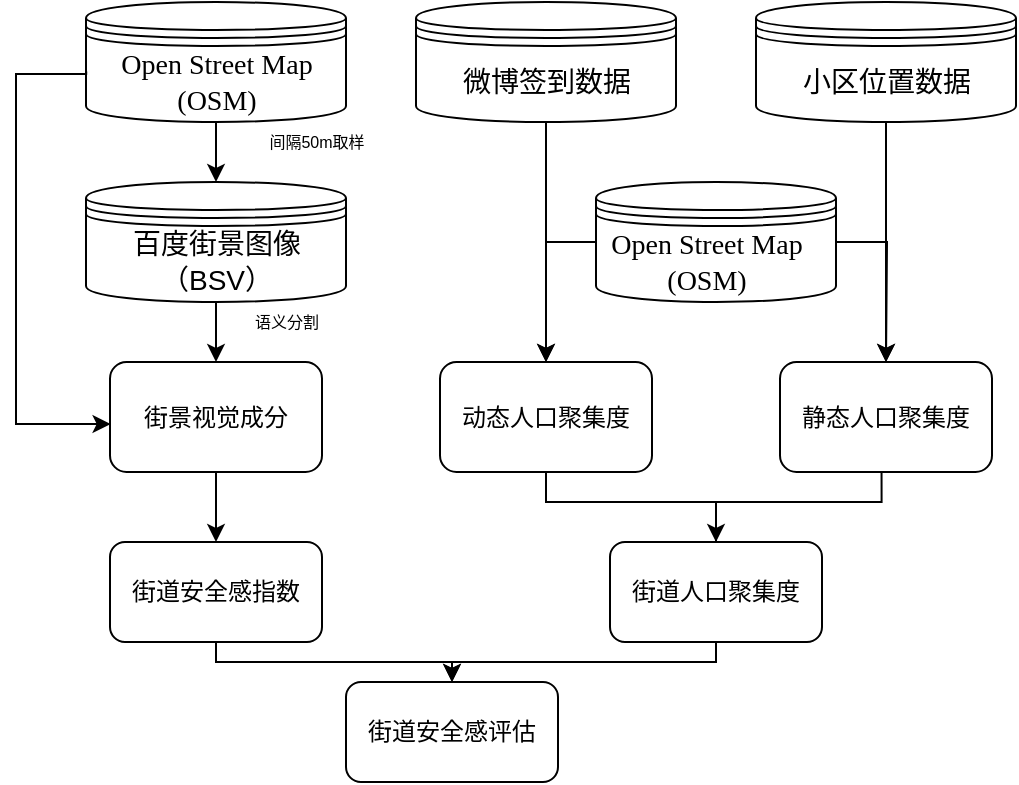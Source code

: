<mxfile version="14.9.6" type="github">
  <diagram id="6N_ewtBZJs5F_yJLtqRA" name="Page-1">
    <mxGraphModel dx="811" dy="458" grid="1" gridSize="10" guides="1" tooltips="1" connect="1" arrows="1" fold="1" page="1" pageScale="1" pageWidth="827" pageHeight="1169" math="0" shadow="0">
      <root>
        <mxCell id="0" />
        <mxCell id="1" parent="0" />
        <mxCell id="m9OnQ0465nBhQeLXxnc5-4" value="&lt;span style=&quot;font-size: 8px;&quot;&gt;间隔50m取样&lt;/span&gt;" style="text;html=1;align=center;verticalAlign=middle;resizable=0;points=[];autosize=1;strokeColor=none;fontSize=8;" vertex="1" parent="1">
          <mxGeometry x="295" y="120" width="90" height="20" as="geometry" />
        </mxCell>
        <mxCell id="m9OnQ0465nBhQeLXxnc5-8" value="" style="shape=datastore;whiteSpace=wrap;html=1;" vertex="1" parent="1">
          <mxGeometry x="225" y="60" width="130" height="60" as="geometry" />
        </mxCell>
        <mxCell id="m9OnQ0465nBhQeLXxnc5-23" style="edgeStyle=orthogonalEdgeStyle;rounded=0;orthogonalLoop=1;jettySize=auto;html=1;entryX=0.5;entryY=0;entryDx=0;entryDy=0;" edge="1" parent="1" source="m9OnQ0465nBhQeLXxnc5-9" target="m9OnQ0465nBhQeLXxnc5-17">
          <mxGeometry relative="1" as="geometry">
            <mxPoint x="290" y="262" as="targetPoint" />
            <Array as="points" />
          </mxGeometry>
        </mxCell>
        <mxCell id="m9OnQ0465nBhQeLXxnc5-9" value="" style="shape=datastore;whiteSpace=wrap;html=1;" vertex="1" parent="1">
          <mxGeometry x="225" y="150" width="130" height="60" as="geometry" />
        </mxCell>
        <mxCell id="m9OnQ0465nBhQeLXxnc5-28" style="edgeStyle=orthogonalEdgeStyle;rounded=0;orthogonalLoop=1;jettySize=auto;html=1;exitX=0.5;exitY=1;exitDx=0;exitDy=0;entryX=0.5;entryY=0;entryDx=0;entryDy=0;" edge="1" parent="1" source="m9OnQ0465nBhQeLXxnc5-10" target="m9OnQ0465nBhQeLXxnc5-27">
          <mxGeometry relative="1" as="geometry" />
        </mxCell>
        <mxCell id="m9OnQ0465nBhQeLXxnc5-10" value="" style="shape=datastore;whiteSpace=wrap;html=1;" vertex="1" parent="1">
          <mxGeometry x="390" y="60" width="130" height="60" as="geometry" />
        </mxCell>
        <mxCell id="m9OnQ0465nBhQeLXxnc5-30" style="edgeStyle=orthogonalEdgeStyle;rounded=0;orthogonalLoop=1;jettySize=auto;html=1;exitX=0.5;exitY=1;exitDx=0;exitDy=0;entryX=0.5;entryY=0;entryDx=0;entryDy=0;" edge="1" parent="1" source="m9OnQ0465nBhQeLXxnc5-11" target="m9OnQ0465nBhQeLXxnc5-29">
          <mxGeometry relative="1" as="geometry" />
        </mxCell>
        <mxCell id="m9OnQ0465nBhQeLXxnc5-11" value="" style="shape=datastore;whiteSpace=wrap;html=1;" vertex="1" parent="1">
          <mxGeometry x="560" y="60" width="130" height="60" as="geometry" />
        </mxCell>
        <mxCell id="m9OnQ0465nBhQeLXxnc5-24" style="edgeStyle=orthogonalEdgeStyle;rounded=0;orthogonalLoop=1;jettySize=auto;html=1;entryX=0.003;entryY=0.571;entryDx=0;entryDy=0;entryPerimeter=0;exitX=0.001;exitY=0.578;exitDx=0;exitDy=0;exitPerimeter=0;" edge="1" parent="1" source="m9OnQ0465nBhQeLXxnc5-8" target="m9OnQ0465nBhQeLXxnc5-17">
          <mxGeometry relative="1" as="geometry">
            <Array as="points">
              <mxPoint x="225" y="96" />
              <mxPoint x="190" y="96" />
              <mxPoint x="190" y="271" />
              <mxPoint x="237" y="271" />
            </Array>
          </mxGeometry>
        </mxCell>
        <mxCell id="m9OnQ0465nBhQeLXxnc5-12" value="&lt;font style=&quot;font-size: 14px&quot;&gt;&lt;font face=&quot;Times New Roman&quot;&gt;Open Street Map&lt;br&gt;(OSM)&lt;/font&gt;&lt;br&gt;&lt;/font&gt;" style="text;html=1;align=center;verticalAlign=middle;resizable=0;points=[];autosize=1;strokeColor=none;" vertex="1" parent="1">
          <mxGeometry x="235" y="80" width="110" height="40" as="geometry" />
        </mxCell>
        <mxCell id="m9OnQ0465nBhQeLXxnc5-13" value="" style="endArrow=classic;html=1;entryX=0.5;entryY=0;entryDx=0;entryDy=0;exitX=0.5;exitY=1;exitDx=0;exitDy=0;" edge="1" parent="1" source="m9OnQ0465nBhQeLXxnc5-8" target="m9OnQ0465nBhQeLXxnc5-9">
          <mxGeometry width="50" height="50" relative="1" as="geometry">
            <mxPoint x="290" y="82" as="sourcePoint" />
            <mxPoint x="530" y="180" as="targetPoint" />
          </mxGeometry>
        </mxCell>
        <mxCell id="m9OnQ0465nBhQeLXxnc5-14" value="&lt;font style=&quot;font-size: 14px&quot;&gt;&lt;font face=&quot;Times New Roman&quot;&gt;百度街景图像&lt;br&gt;&lt;/font&gt;（BSV）&lt;br&gt;&lt;/font&gt;" style="text;html=1;align=center;verticalAlign=middle;resizable=0;points=[];autosize=1;strokeColor=none;" vertex="1" parent="1">
          <mxGeometry x="240" y="170" width="100" height="40" as="geometry" />
        </mxCell>
        <mxCell id="m9OnQ0465nBhQeLXxnc5-15" value="&lt;font style=&quot;font-size: 14px&quot;&gt;&lt;font face=&quot;Times New Roman&quot;&gt;微博签到数据&lt;/font&gt;&lt;span style=&quot;color: rgba(0 , 0 , 0 , 0) ; font-family: monospace ; font-size: 0px&quot;&gt;%3CmxGraphModel%3E%3Croot%3E%3CmxCell%20id%3D%220%22%2F%3E%3CmxCell%20id%3D%221%22%20parent%3D%220%22%2F%3E%3CmxCell%20id%3D%222%22%20value%3D%22%26lt%3Bfont%20style%3D%26quot%3Bfont-size%3A%2014px%26quot%3B%26gt%3B%26lt%3Bfont%20face%3D%26quot%3BTimes%20New%20Roman%26quot%3B%26gt%3B%E7%99%BE%E5%BA%A6%E8%A1%97%E6%99%AF%E5%9B%BE%E5%83%8F%26lt%3Bbr%26gt%3B%26lt%3B%2Ffont%26gt%3B%EF%BC%88BSV%EF%BC%89%26lt%3Bbr%26gt%3B%26lt%3B%2Ffont%26gt%3B%22%20style%3D%22text%3Bhtml%3D1%3Balign%3Dcenter%3BverticalAlign%3Dmiddle%3Bresizable%3D0%3Bpoints%3D%5B%5D%3Bautosize%3D1%3BstrokeColor%3Dnone%3B%22%20vertex%3D%221%22%20parent%3D%221%22%3E%3CmxGeometry%20x%3D%22150%22%20y%3D%22290%22%20width%3D%22100%22%20height%3D%2240%22%20as%3D%22geometry%22%2F%3E%3C%2FmxCell%3E%3C%2Froot%3E%3C%2FmxGraphModel%3E&lt;/span&gt;&lt;br&gt;&lt;/font&gt;" style="text;html=1;align=center;verticalAlign=middle;resizable=0;points=[];autosize=1;strokeColor=none;" vertex="1" parent="1">
          <mxGeometry x="405" y="90" width="100" height="20" as="geometry" />
        </mxCell>
        <mxCell id="m9OnQ0465nBhQeLXxnc5-16" value="&lt;font style=&quot;font-size: 14px&quot;&gt;&lt;font face=&quot;Times New Roman&quot;&gt;小区位置数据&lt;/font&gt;&lt;br&gt;&lt;/font&gt;" style="text;html=1;align=center;verticalAlign=middle;resizable=0;points=[];autosize=1;strokeColor=none;" vertex="1" parent="1">
          <mxGeometry x="575" y="90" width="100" height="20" as="geometry" />
        </mxCell>
        <mxCell id="m9OnQ0465nBhQeLXxnc5-21" style="edgeStyle=orthogonalEdgeStyle;rounded=0;orthogonalLoop=1;jettySize=auto;html=1;entryX=0.5;entryY=0;entryDx=0;entryDy=0;" edge="1" parent="1" source="m9OnQ0465nBhQeLXxnc5-17" target="m9OnQ0465nBhQeLXxnc5-20">
          <mxGeometry relative="1" as="geometry" />
        </mxCell>
        <mxCell id="m9OnQ0465nBhQeLXxnc5-17" value="街景视觉成分" style="rounded=1;whiteSpace=wrap;html=1;" vertex="1" parent="1">
          <mxGeometry x="237" y="240" width="106" height="55" as="geometry" />
        </mxCell>
        <mxCell id="m9OnQ0465nBhQeLXxnc5-19" value="&lt;span style=&quot;font-size: 8px;&quot;&gt;语义分割&lt;/span&gt;" style="text;html=1;align=center;verticalAlign=middle;resizable=0;points=[];autosize=1;strokeColor=none;fontSize=8;" vertex="1" parent="1">
          <mxGeometry x="295" y="210" width="60" height="20" as="geometry" />
        </mxCell>
        <mxCell id="m9OnQ0465nBhQeLXxnc5-41" style="edgeStyle=orthogonalEdgeStyle;rounded=0;orthogonalLoop=1;jettySize=auto;html=1;exitX=0.5;exitY=1;exitDx=0;exitDy=0;entryX=0.5;entryY=0;entryDx=0;entryDy=0;fontSize=8;" edge="1" parent="1" source="m9OnQ0465nBhQeLXxnc5-20" target="m9OnQ0465nBhQeLXxnc5-40">
          <mxGeometry relative="1" as="geometry">
            <Array as="points">
              <mxPoint x="290" y="390" />
              <mxPoint x="408" y="390" />
            </Array>
          </mxGeometry>
        </mxCell>
        <mxCell id="m9OnQ0465nBhQeLXxnc5-20" value="街道安全感指数" style="rounded=1;whiteSpace=wrap;html=1;" vertex="1" parent="1">
          <mxGeometry x="237" y="330" width="106" height="50" as="geometry" />
        </mxCell>
        <mxCell id="m9OnQ0465nBhQeLXxnc5-38" style="edgeStyle=orthogonalEdgeStyle;rounded=0;orthogonalLoop=1;jettySize=auto;html=1;exitX=1;exitY=0.5;exitDx=0;exitDy=0;entryX=0.5;entryY=0;entryDx=0;entryDy=0;" edge="1" parent="1" source="m9OnQ0465nBhQeLXxnc5-25">
          <mxGeometry relative="1" as="geometry">
            <mxPoint x="625.0" y="240" as="targetPoint" />
          </mxGeometry>
        </mxCell>
        <mxCell id="m9OnQ0465nBhQeLXxnc5-25" value="" style="shape=datastore;whiteSpace=wrap;html=1;" vertex="1" parent="1">
          <mxGeometry x="480" y="150" width="120" height="60" as="geometry" />
        </mxCell>
        <mxCell id="m9OnQ0465nBhQeLXxnc5-37" style="edgeStyle=orthogonalEdgeStyle;rounded=0;orthogonalLoop=1;jettySize=auto;html=1;entryX=0.5;entryY=0;entryDx=0;entryDy=0;exitX=0;exitY=0.5;exitDx=0;exitDy=0;" edge="1" parent="1" source="m9OnQ0465nBhQeLXxnc5-25" target="m9OnQ0465nBhQeLXxnc5-27">
          <mxGeometry relative="1" as="geometry" />
        </mxCell>
        <mxCell id="m9OnQ0465nBhQeLXxnc5-26" value="&lt;font style=&quot;font-size: 14px&quot;&gt;&lt;font face=&quot;Times New Roman&quot;&gt;Open Street Map&lt;br&gt;(OSM)&lt;/font&gt;&lt;br&gt;&lt;/font&gt;" style="text;html=1;align=center;verticalAlign=middle;resizable=0;points=[];autosize=1;strokeColor=none;" vertex="1" parent="1">
          <mxGeometry x="480" y="170" width="110" height="40" as="geometry" />
        </mxCell>
        <mxCell id="m9OnQ0465nBhQeLXxnc5-35" style="edgeStyle=orthogonalEdgeStyle;rounded=0;orthogonalLoop=1;jettySize=auto;html=1;exitX=0.5;exitY=1;exitDx=0;exitDy=0;entryX=0.5;entryY=0;entryDx=0;entryDy=0;" edge="1" parent="1" source="m9OnQ0465nBhQeLXxnc5-27" target="m9OnQ0465nBhQeLXxnc5-34">
          <mxGeometry relative="1" as="geometry">
            <Array as="points">
              <mxPoint x="455" y="310" />
              <mxPoint x="540" y="310" />
            </Array>
          </mxGeometry>
        </mxCell>
        <mxCell id="m9OnQ0465nBhQeLXxnc5-27" value="动态人口聚集度" style="rounded=1;whiteSpace=wrap;html=1;" vertex="1" parent="1">
          <mxGeometry x="402" y="240" width="106" height="55" as="geometry" />
        </mxCell>
        <mxCell id="m9OnQ0465nBhQeLXxnc5-36" style="edgeStyle=orthogonalEdgeStyle;rounded=0;orthogonalLoop=1;jettySize=auto;html=1;exitX=0.479;exitY=0.993;exitDx=0;exitDy=0;exitPerimeter=0;startArrow=none;" edge="1" parent="1" source="m9OnQ0465nBhQeLXxnc5-34">
          <mxGeometry relative="1" as="geometry">
            <mxPoint x="582.5" y="365" as="targetPoint" />
            <mxPoint x="667.5" y="320" as="sourcePoint" />
            <Array as="points">
              <mxPoint x="538" y="330" />
              <mxPoint x="540" y="330" />
              <mxPoint x="540" y="365" />
            </Array>
          </mxGeometry>
        </mxCell>
        <mxCell id="m9OnQ0465nBhQeLXxnc5-29" value="静态人口聚集度" style="rounded=1;whiteSpace=wrap;html=1;" vertex="1" parent="1">
          <mxGeometry x="572" y="240" width="106" height="55" as="geometry" />
        </mxCell>
        <mxCell id="m9OnQ0465nBhQeLXxnc5-42" style="edgeStyle=orthogonalEdgeStyle;rounded=0;orthogonalLoop=1;jettySize=auto;html=1;exitX=0.5;exitY=1;exitDx=0;exitDy=0;entryX=0.5;entryY=0;entryDx=0;entryDy=0;fontSize=8;" edge="1" parent="1" source="m9OnQ0465nBhQeLXxnc5-34" target="m9OnQ0465nBhQeLXxnc5-40">
          <mxGeometry relative="1" as="geometry">
            <Array as="points">
              <mxPoint x="540" y="390" />
              <mxPoint x="408" y="390" />
            </Array>
          </mxGeometry>
        </mxCell>
        <mxCell id="m9OnQ0465nBhQeLXxnc5-34" value="街道人口聚集度" style="rounded=1;whiteSpace=wrap;html=1;" vertex="1" parent="1">
          <mxGeometry x="487" y="330" width="106" height="50" as="geometry" />
        </mxCell>
        <mxCell id="m9OnQ0465nBhQeLXxnc5-39" value="" style="edgeStyle=orthogonalEdgeStyle;rounded=0;orthogonalLoop=1;jettySize=auto;html=1;exitX=0.479;exitY=0.993;exitDx=0;exitDy=0;exitPerimeter=0;endArrow=none;" edge="1" parent="1" source="m9OnQ0465nBhQeLXxnc5-29" target="m9OnQ0465nBhQeLXxnc5-34">
          <mxGeometry relative="1" as="geometry">
            <mxPoint x="582.5" y="365" as="targetPoint" />
            <mxPoint x="622.774" y="294.615" as="sourcePoint" />
            <Array as="points">
              <mxPoint x="623" y="310" />
              <mxPoint x="540" y="310" />
            </Array>
          </mxGeometry>
        </mxCell>
        <mxCell id="m9OnQ0465nBhQeLXxnc5-40" value="街道安全感评估" style="rounded=1;whiteSpace=wrap;html=1;" vertex="1" parent="1">
          <mxGeometry x="355" y="400" width="106" height="50" as="geometry" />
        </mxCell>
      </root>
    </mxGraphModel>
  </diagram>
</mxfile>

